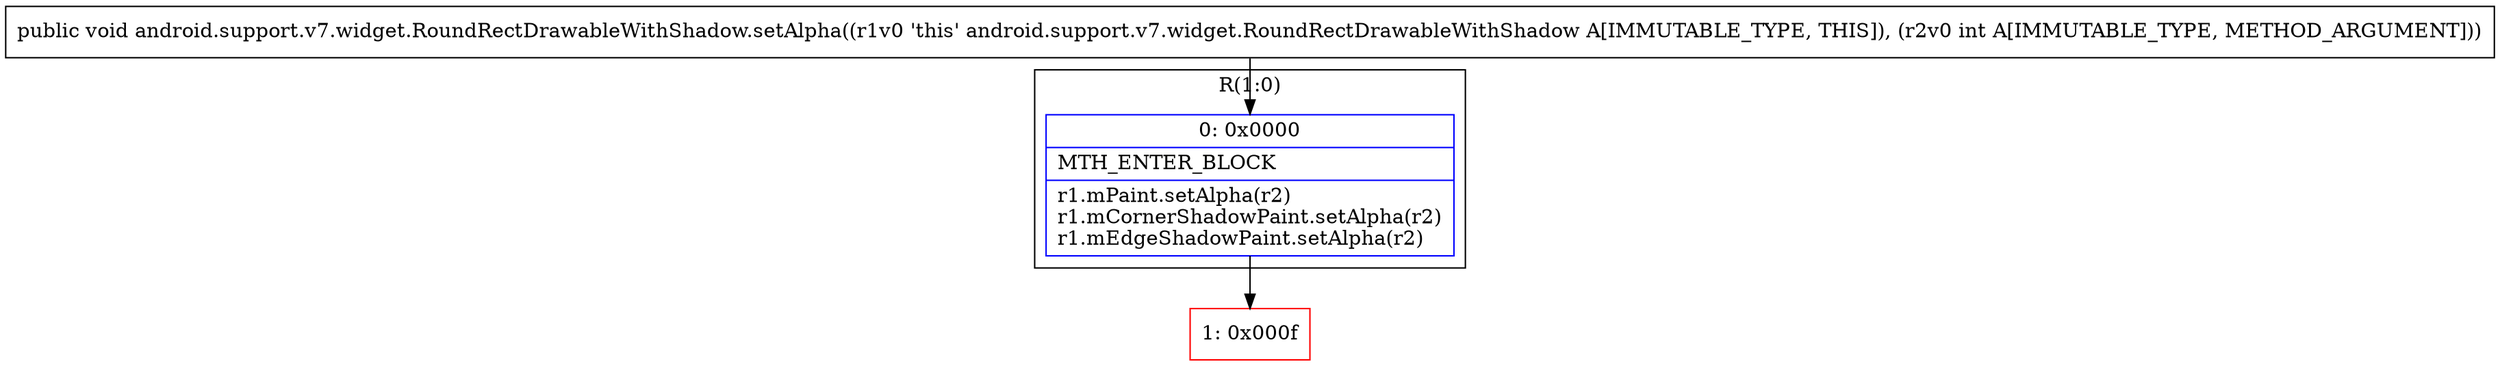 digraph "CFG forandroid.support.v7.widget.RoundRectDrawableWithShadow.setAlpha(I)V" {
subgraph cluster_Region_78885310 {
label = "R(1:0)";
node [shape=record,color=blue];
Node_0 [shape=record,label="{0\:\ 0x0000|MTH_ENTER_BLOCK\l|r1.mPaint.setAlpha(r2)\lr1.mCornerShadowPaint.setAlpha(r2)\lr1.mEdgeShadowPaint.setAlpha(r2)\l}"];
}
Node_1 [shape=record,color=red,label="{1\:\ 0x000f}"];
MethodNode[shape=record,label="{public void android.support.v7.widget.RoundRectDrawableWithShadow.setAlpha((r1v0 'this' android.support.v7.widget.RoundRectDrawableWithShadow A[IMMUTABLE_TYPE, THIS]), (r2v0 int A[IMMUTABLE_TYPE, METHOD_ARGUMENT])) }"];
MethodNode -> Node_0;
Node_0 -> Node_1;
}

